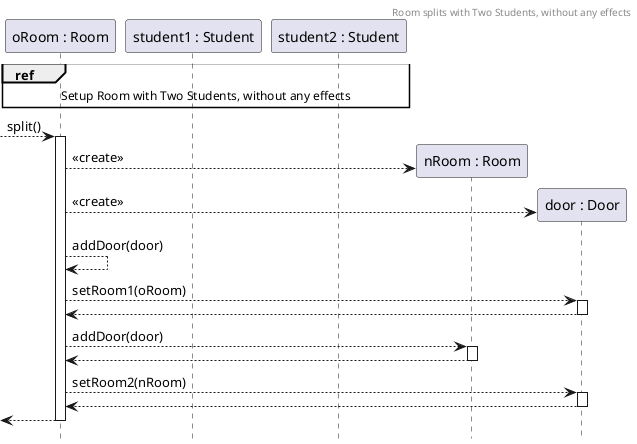 @startuml RoomSplitWithEffects
header Room splits with Two Students, without any effects
hide footbox

participant R1 as "oRoom : Room"
participant S1 as "student1 : Student"
participant S2 as "student2 : Student"
ref over R1, S2 : Setup Room with Two Students, without any effects
--> R1 ++ : split()
create R2 as "nRoom : Room"
R1 --> R2 : <<create>>
create D as "door : Door"
R1 --> D : <<create>>
R1 --> R1: addDoor(door)
R1 --> D ++: setRoom1(oRoom)
return
R1 --> R2 ++: addDoor(door)
return
R1 --> D ++: setRoom2(nRoom)
return
return
@enduml

